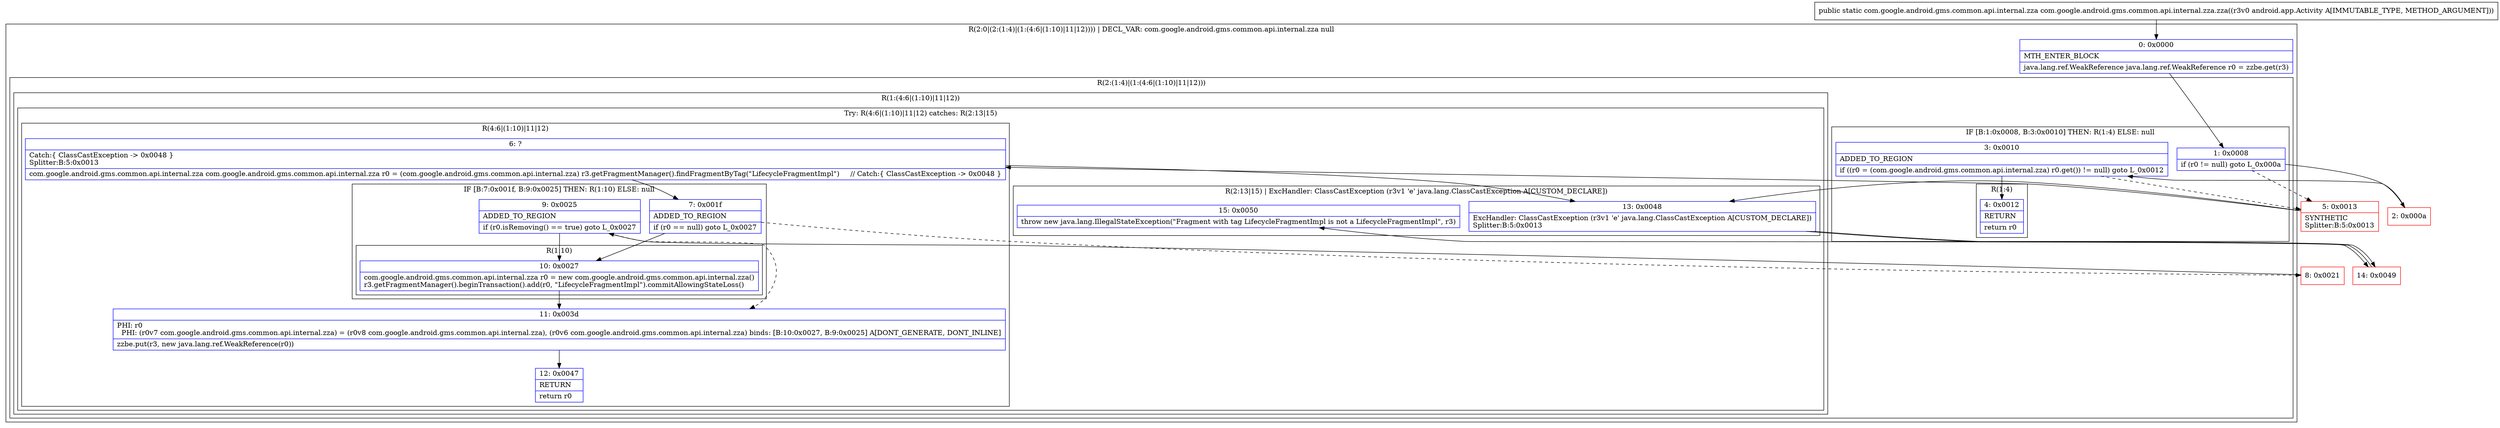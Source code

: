 digraph "CFG forcom.google.android.gms.common.api.internal.zza.zza(Landroid\/app\/Activity;)Lcom\/google\/android\/gms\/common\/api\/internal\/zza;" {
subgraph cluster_Region_122449191 {
label = "R(2:0|(2:(1:4)|(1:(4:6|(1:10)|11|12)))) | DECL_VAR: com.google.android.gms.common.api.internal.zza null\l";
node [shape=record,color=blue];
Node_0 [shape=record,label="{0\:\ 0x0000|MTH_ENTER_BLOCK\l|java.lang.ref.WeakReference java.lang.ref.WeakReference r0 = zzbe.get(r3)\l}"];
subgraph cluster_Region_908910420 {
label = "R(2:(1:4)|(1:(4:6|(1:10)|11|12)))";
node [shape=record,color=blue];
subgraph cluster_IfRegion_1661529932 {
label = "IF [B:1:0x0008, B:3:0x0010] THEN: R(1:4) ELSE: null";
node [shape=record,color=blue];
Node_1 [shape=record,label="{1\:\ 0x0008|if (r0 != null) goto L_0x000a\l}"];
Node_3 [shape=record,label="{3\:\ 0x0010|ADDED_TO_REGION\l|if ((r0 = (com.google.android.gms.common.api.internal.zza) r0.get()) != null) goto L_0x0012\l}"];
subgraph cluster_Region_1831949480 {
label = "R(1:4)";
node [shape=record,color=blue];
Node_4 [shape=record,label="{4\:\ 0x0012|RETURN\l|return r0\l}"];
}
}
subgraph cluster_Region_1485880441 {
label = "R(1:(4:6|(1:10)|11|12))";
node [shape=record,color=blue];
subgraph cluster_TryCatchRegion_1421963887 {
label = "Try: R(4:6|(1:10)|11|12) catches: R(2:13|15)";
node [shape=record,color=blue];
subgraph cluster_Region_1653843357 {
label = "R(4:6|(1:10)|11|12)";
node [shape=record,color=blue];
Node_6 [shape=record,label="{6\:\ ?|Catch:\{ ClassCastException \-\> 0x0048 \}\lSplitter:B:5:0x0013\l|com.google.android.gms.common.api.internal.zza com.google.android.gms.common.api.internal.zza r0 = (com.google.android.gms.common.api.internal.zza) r3.getFragmentManager().findFragmentByTag(\"LifecycleFragmentImpl\")     \/\/ Catch:\{ ClassCastException \-\> 0x0048 \}\l}"];
subgraph cluster_IfRegion_1195662581 {
label = "IF [B:7:0x001f, B:9:0x0025] THEN: R(1:10) ELSE: null";
node [shape=record,color=blue];
Node_7 [shape=record,label="{7\:\ 0x001f|ADDED_TO_REGION\l|if (r0 == null) goto L_0x0027\l}"];
Node_9 [shape=record,label="{9\:\ 0x0025|ADDED_TO_REGION\l|if (r0.isRemoving() == true) goto L_0x0027\l}"];
subgraph cluster_Region_587544807 {
label = "R(1:10)";
node [shape=record,color=blue];
Node_10 [shape=record,label="{10\:\ 0x0027|com.google.android.gms.common.api.internal.zza r0 = new com.google.android.gms.common.api.internal.zza()\lr3.getFragmentManager().beginTransaction().add(r0, \"LifecycleFragmentImpl\").commitAllowingStateLoss()\l}"];
}
}
Node_11 [shape=record,label="{11\:\ 0x003d|PHI: r0 \l  PHI: (r0v7 com.google.android.gms.common.api.internal.zza) = (r0v8 com.google.android.gms.common.api.internal.zza), (r0v6 com.google.android.gms.common.api.internal.zza) binds: [B:10:0x0027, B:9:0x0025] A[DONT_GENERATE, DONT_INLINE]\l|zzbe.put(r3, new java.lang.ref.WeakReference(r0))\l}"];
Node_12 [shape=record,label="{12\:\ 0x0047|RETURN\l|return r0\l}"];
}
subgraph cluster_Region_71815644 {
label = "R(2:13|15) | ExcHandler: ClassCastException (r3v1 'e' java.lang.ClassCastException A[CUSTOM_DECLARE])\l";
node [shape=record,color=blue];
Node_13 [shape=record,label="{13\:\ 0x0048|ExcHandler: ClassCastException (r3v1 'e' java.lang.ClassCastException A[CUSTOM_DECLARE])\lSplitter:B:5:0x0013\l}"];
Node_15 [shape=record,label="{15\:\ 0x0050|throw new java.lang.IllegalStateException(\"Fragment with tag LifecycleFragmentImpl is not a LifecycleFragmentImpl\", r3)\l}"];
}
}
}
}
}
subgraph cluster_Region_71815644 {
label = "R(2:13|15) | ExcHandler: ClassCastException (r3v1 'e' java.lang.ClassCastException A[CUSTOM_DECLARE])\l";
node [shape=record,color=blue];
Node_13 [shape=record,label="{13\:\ 0x0048|ExcHandler: ClassCastException (r3v1 'e' java.lang.ClassCastException A[CUSTOM_DECLARE])\lSplitter:B:5:0x0013\l}"];
Node_15 [shape=record,label="{15\:\ 0x0050|throw new java.lang.IllegalStateException(\"Fragment with tag LifecycleFragmentImpl is not a LifecycleFragmentImpl\", r3)\l}"];
}
Node_2 [shape=record,color=red,label="{2\:\ 0x000a}"];
Node_5 [shape=record,color=red,label="{5\:\ 0x0013|SYNTHETIC\lSplitter:B:5:0x0013\l}"];
Node_8 [shape=record,color=red,label="{8\:\ 0x0021}"];
Node_14 [shape=record,color=red,label="{14\:\ 0x0049}"];
MethodNode[shape=record,label="{public static com.google.android.gms.common.api.internal.zza com.google.android.gms.common.api.internal.zza.zza((r3v0 android.app.Activity A[IMMUTABLE_TYPE, METHOD_ARGUMENT])) }"];
MethodNode -> Node_0;
Node_0 -> Node_1;
Node_1 -> Node_2;
Node_1 -> Node_5[style=dashed];
Node_3 -> Node_4;
Node_3 -> Node_5[style=dashed];
Node_6 -> Node_7;
Node_6 -> Node_13;
Node_7 -> Node_8[style=dashed];
Node_7 -> Node_10;
Node_9 -> Node_10;
Node_9 -> Node_11[style=dashed];
Node_10 -> Node_11;
Node_11 -> Node_12;
Node_13 -> Node_14;
Node_13 -> Node_14;
Node_2 -> Node_3;
Node_5 -> Node_6;
Node_5 -> Node_13;
Node_8 -> Node_9;
Node_14 -> Node_15;
}

